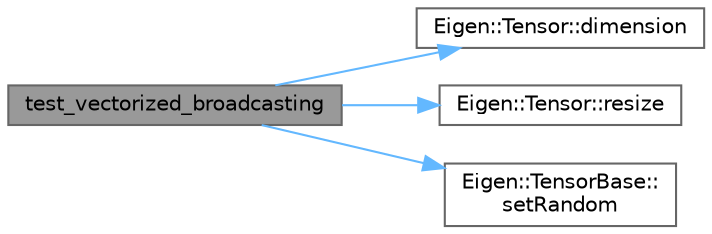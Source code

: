 digraph "test_vectorized_broadcasting"
{
 // LATEX_PDF_SIZE
  bgcolor="transparent";
  edge [fontname=Helvetica,fontsize=10,labelfontname=Helvetica,labelfontsize=10];
  node [fontname=Helvetica,fontsize=10,shape=box,height=0.2,width=0.4];
  rankdir="LR";
  Node1 [id="Node000001",label="test_vectorized_broadcasting",height=0.2,width=0.4,color="gray40", fillcolor="grey60", style="filled", fontcolor="black",tooltip=" "];
  Node1 -> Node2 [id="edge4_Node000001_Node000002",color="steelblue1",style="solid",tooltip=" "];
  Node2 [id="Node000002",label="Eigen::Tensor::dimension",height=0.2,width=0.4,color="grey40", fillcolor="white", style="filled",URL="$class_eigen_1_1_tensor.html#ac0a1bb6142d4e5c4d15ba25beccb26a5",tooltip=" "];
  Node1 -> Node3 [id="edge5_Node000001_Node000003",color="steelblue1",style="solid",tooltip=" "];
  Node3 [id="Node000003",label="Eigen::Tensor::resize",height=0.2,width=0.4,color="grey40", fillcolor="white", style="filled",URL="$class_eigen_1_1_tensor.html#a5ab1ec6dc9b05d5e4db3600bc9d2cc6b",tooltip=" "];
  Node1 -> Node4 [id="edge6_Node000001_Node000004",color="steelblue1",style="solid",tooltip=" "];
  Node4 [id="Node000004",label="Eigen::TensorBase::\lsetRandom",height=0.2,width=0.4,color="grey40", fillcolor="white", style="filled",URL="$class_eigen_1_1_tensor_base.html#afdc88de9b71bae20bb0b59e261e9a6a4",tooltip=" "];
}
